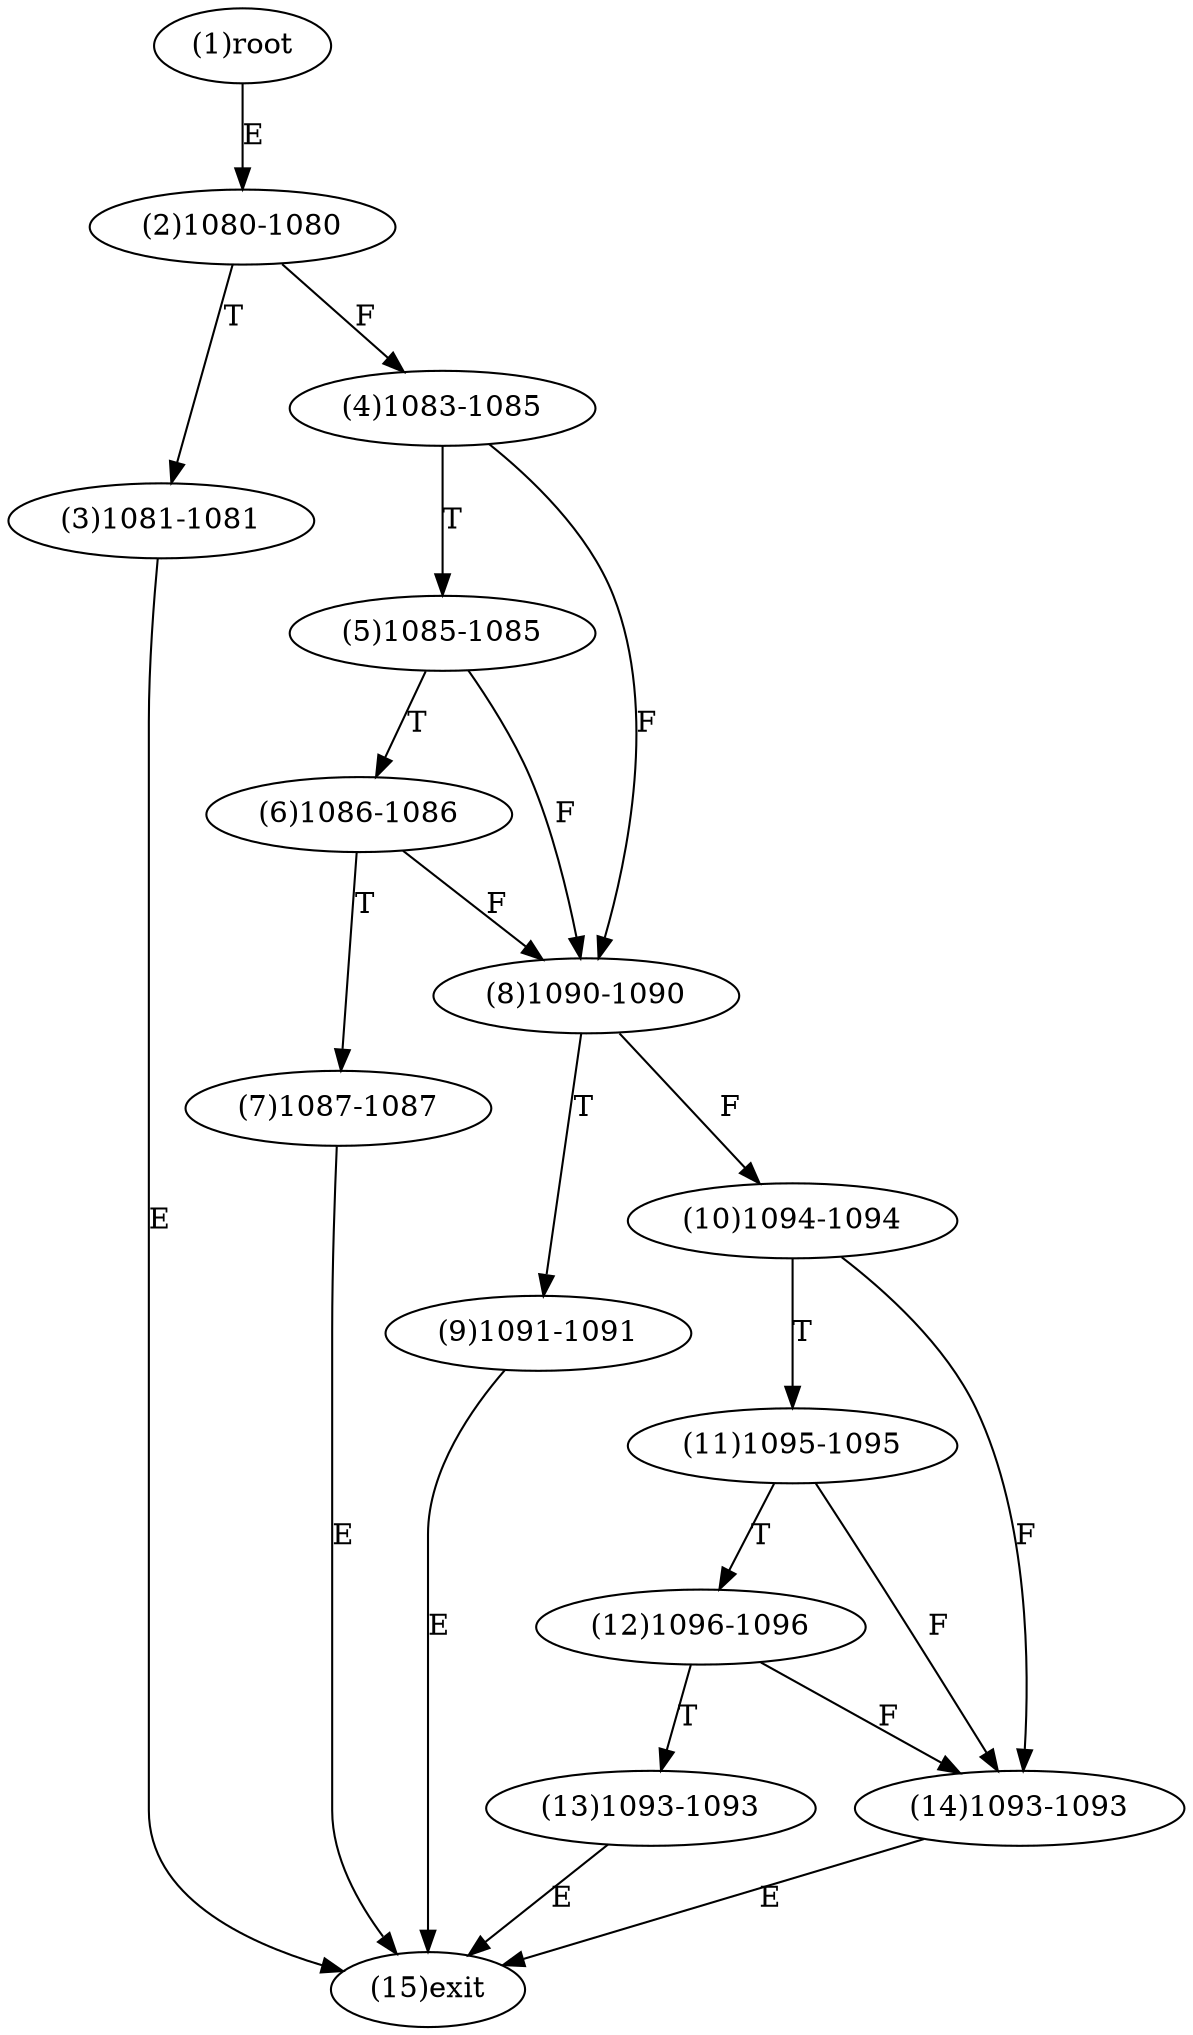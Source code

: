 digraph "" { 
1[ label="(1)root"];
2[ label="(2)1080-1080"];
3[ label="(3)1081-1081"];
4[ label="(4)1083-1085"];
5[ label="(5)1085-1085"];
6[ label="(6)1086-1086"];
7[ label="(7)1087-1087"];
8[ label="(8)1090-1090"];
9[ label="(9)1091-1091"];
10[ label="(10)1094-1094"];
11[ label="(11)1095-1095"];
12[ label="(12)1096-1096"];
13[ label="(13)1093-1093"];
14[ label="(14)1093-1093"];
15[ label="(15)exit"];
1->2[ label="E"];
2->4[ label="F"];
2->3[ label="T"];
3->15[ label="E"];
4->8[ label="F"];
4->5[ label="T"];
5->8[ label="F"];
5->6[ label="T"];
6->8[ label="F"];
6->7[ label="T"];
7->15[ label="E"];
8->10[ label="F"];
8->9[ label="T"];
9->15[ label="E"];
10->14[ label="F"];
10->11[ label="T"];
11->14[ label="F"];
11->12[ label="T"];
12->14[ label="F"];
12->13[ label="T"];
13->15[ label="E"];
14->15[ label="E"];
}